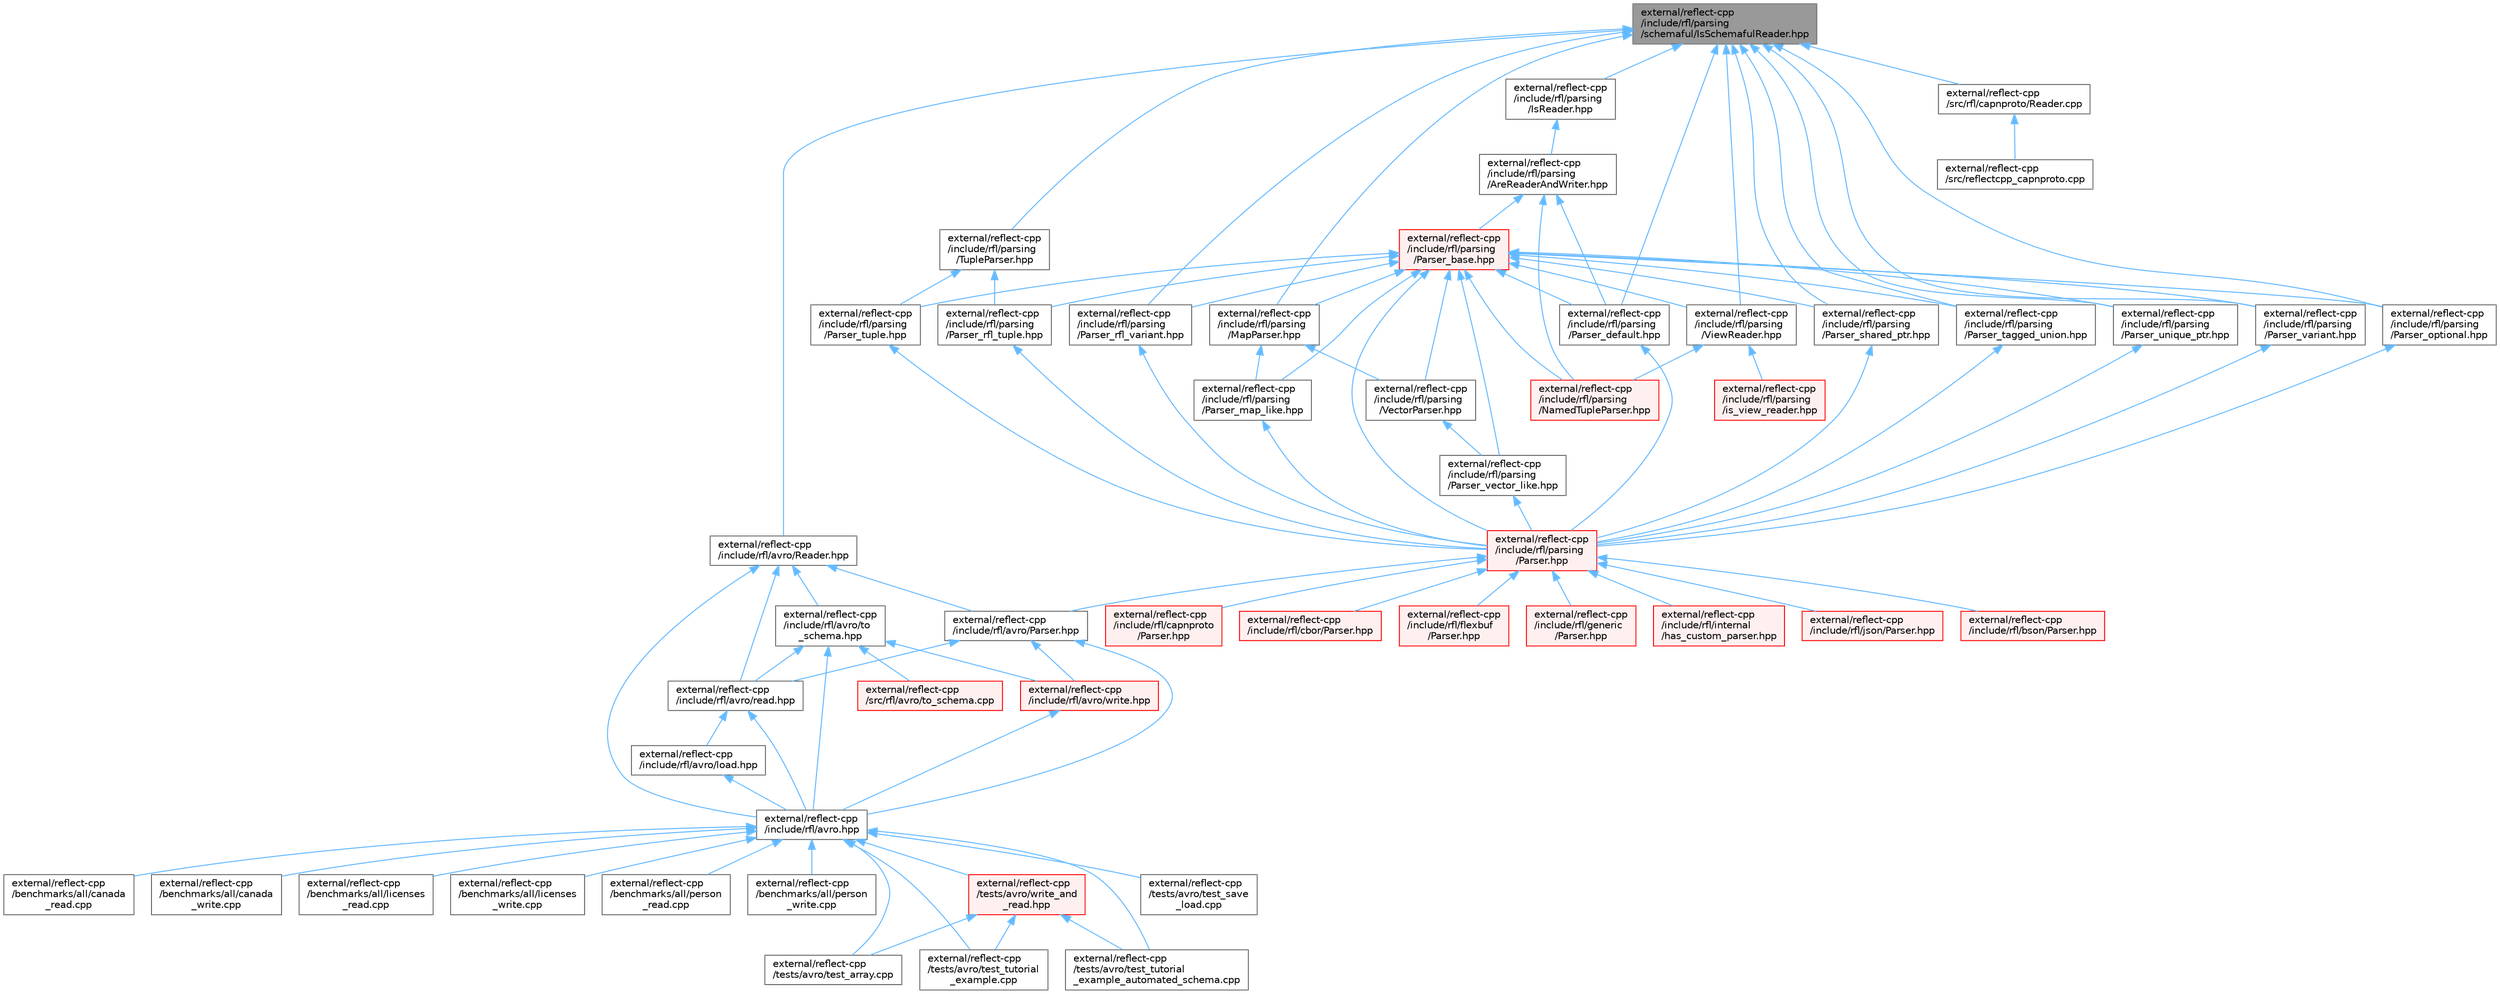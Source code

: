 digraph "external/reflect-cpp/include/rfl/parsing/schemaful/IsSchemafulReader.hpp"
{
 // LATEX_PDF_SIZE
  bgcolor="transparent";
  edge [fontname=Helvetica,fontsize=10,labelfontname=Helvetica,labelfontsize=10];
  node [fontname=Helvetica,fontsize=10,shape=box,height=0.2,width=0.4];
  Node1 [id="Node000001",label="external/reflect-cpp\l/include/rfl/parsing\l/schemaful/IsSchemafulReader.hpp",height=0.2,width=0.4,color="gray40", fillcolor="grey60", style="filled", fontcolor="black",tooltip=" "];
  Node1 -> Node2 [id="edge90_Node000001_Node000002",dir="back",color="steelblue1",style="solid",tooltip=" "];
  Node2 [id="Node000002",label="external/reflect-cpp\l/include/rfl/avro/Reader.hpp",height=0.2,width=0.4,color="grey40", fillcolor="white", style="filled",URL="$avro_2_reader_8hpp.html",tooltip=" "];
  Node2 -> Node3 [id="edge91_Node000002_Node000003",dir="back",color="steelblue1",style="solid",tooltip=" "];
  Node3 [id="Node000003",label="external/reflect-cpp\l/include/rfl/avro.hpp",height=0.2,width=0.4,color="grey40", fillcolor="white", style="filled",URL="$avro_8hpp.html",tooltip=" "];
  Node3 -> Node4 [id="edge92_Node000003_Node000004",dir="back",color="steelblue1",style="solid",tooltip=" "];
  Node4 [id="Node000004",label="external/reflect-cpp\l/benchmarks/all/canada\l_read.cpp",height=0.2,width=0.4,color="grey40", fillcolor="white", style="filled",URL="$canada__read_8cpp.html",tooltip=" "];
  Node3 -> Node5 [id="edge93_Node000003_Node000005",dir="back",color="steelblue1",style="solid",tooltip=" "];
  Node5 [id="Node000005",label="external/reflect-cpp\l/benchmarks/all/canada\l_write.cpp",height=0.2,width=0.4,color="grey40", fillcolor="white", style="filled",URL="$canada__write_8cpp.html",tooltip=" "];
  Node3 -> Node6 [id="edge94_Node000003_Node000006",dir="back",color="steelblue1",style="solid",tooltip=" "];
  Node6 [id="Node000006",label="external/reflect-cpp\l/benchmarks/all/licenses\l_read.cpp",height=0.2,width=0.4,color="grey40", fillcolor="white", style="filled",URL="$licenses__read_8cpp.html",tooltip=" "];
  Node3 -> Node7 [id="edge95_Node000003_Node000007",dir="back",color="steelblue1",style="solid",tooltip=" "];
  Node7 [id="Node000007",label="external/reflect-cpp\l/benchmarks/all/licenses\l_write.cpp",height=0.2,width=0.4,color="grey40", fillcolor="white", style="filled",URL="$licenses__write_8cpp.html",tooltip=" "];
  Node3 -> Node8 [id="edge96_Node000003_Node000008",dir="back",color="steelblue1",style="solid",tooltip=" "];
  Node8 [id="Node000008",label="external/reflect-cpp\l/benchmarks/all/person\l_read.cpp",height=0.2,width=0.4,color="grey40", fillcolor="white", style="filled",URL="$person__read_8cpp.html",tooltip=" "];
  Node3 -> Node9 [id="edge97_Node000003_Node000009",dir="back",color="steelblue1",style="solid",tooltip=" "];
  Node9 [id="Node000009",label="external/reflect-cpp\l/benchmarks/all/person\l_write.cpp",height=0.2,width=0.4,color="grey40", fillcolor="white", style="filled",URL="$person__write_8cpp.html",tooltip=" "];
  Node3 -> Node10 [id="edge98_Node000003_Node000010",dir="back",color="steelblue1",style="solid",tooltip=" "];
  Node10 [id="Node000010",label="external/reflect-cpp\l/tests/avro/test_array.cpp",height=0.2,width=0.4,color="grey40", fillcolor="white", style="filled",URL="$avro_2test__array_8cpp.html",tooltip=" "];
  Node3 -> Node11 [id="edge99_Node000003_Node000011",dir="back",color="steelblue1",style="solid",tooltip=" "];
  Node11 [id="Node000011",label="external/reflect-cpp\l/tests/avro/test_save\l_load.cpp",height=0.2,width=0.4,color="grey40", fillcolor="white", style="filled",URL="$avro_2test__save__load_8cpp.html",tooltip=" "];
  Node3 -> Node12 [id="edge100_Node000003_Node000012",dir="back",color="steelblue1",style="solid",tooltip=" "];
  Node12 [id="Node000012",label="external/reflect-cpp\l/tests/avro/test_tutorial\l_example.cpp",height=0.2,width=0.4,color="grey40", fillcolor="white", style="filled",URL="$avro_2test__tutorial__example_8cpp.html",tooltip=" "];
  Node3 -> Node13 [id="edge101_Node000003_Node000013",dir="back",color="steelblue1",style="solid",tooltip=" "];
  Node13 [id="Node000013",label="external/reflect-cpp\l/tests/avro/test_tutorial\l_example_automated_schema.cpp",height=0.2,width=0.4,color="grey40", fillcolor="white", style="filled",URL="$test__tutorial__example__automated__schema_8cpp.html",tooltip=" "];
  Node3 -> Node14 [id="edge102_Node000003_Node000014",dir="back",color="steelblue1",style="solid",tooltip=" "];
  Node14 [id="Node000014",label="external/reflect-cpp\l/tests/avro/write_and\l_read.hpp",height=0.2,width=0.4,color="red", fillcolor="#FFF0F0", style="filled",URL="$avro_2write__and__read_8hpp.html",tooltip=" "];
  Node14 -> Node10 [id="edge103_Node000014_Node000010",dir="back",color="steelblue1",style="solid",tooltip=" "];
  Node14 -> Node12 [id="edge104_Node000014_Node000012",dir="back",color="steelblue1",style="solid",tooltip=" "];
  Node14 -> Node13 [id="edge105_Node000014_Node000013",dir="back",color="steelblue1",style="solid",tooltip=" "];
  Node2 -> Node57 [id="edge106_Node000002_Node000057",dir="back",color="steelblue1",style="solid",tooltip=" "];
  Node57 [id="Node000057",label="external/reflect-cpp\l/include/rfl/avro/Parser.hpp",height=0.2,width=0.4,color="grey40", fillcolor="white", style="filled",URL="$avro_2_parser_8hpp.html",tooltip=" "];
  Node57 -> Node3 [id="edge107_Node000057_Node000003",dir="back",color="steelblue1",style="solid",tooltip=" "];
  Node57 -> Node58 [id="edge108_Node000057_Node000058",dir="back",color="steelblue1",style="solid",tooltip=" "];
  Node58 [id="Node000058",label="external/reflect-cpp\l/include/rfl/avro/read.hpp",height=0.2,width=0.4,color="grey40", fillcolor="white", style="filled",URL="$avro_2read_8hpp.html",tooltip=" "];
  Node58 -> Node3 [id="edge109_Node000058_Node000003",dir="back",color="steelblue1",style="solid",tooltip=" "];
  Node58 -> Node59 [id="edge110_Node000058_Node000059",dir="back",color="steelblue1",style="solid",tooltip=" "];
  Node59 [id="Node000059",label="external/reflect-cpp\l/include/rfl/avro/load.hpp",height=0.2,width=0.4,color="grey40", fillcolor="white", style="filled",URL="$avro_2load_8hpp.html",tooltip=" "];
  Node59 -> Node3 [id="edge111_Node000059_Node000003",dir="back",color="steelblue1",style="solid",tooltip=" "];
  Node57 -> Node60 [id="edge112_Node000057_Node000060",dir="back",color="steelblue1",style="solid",tooltip=" "];
  Node60 [id="Node000060",label="external/reflect-cpp\l/include/rfl/avro/write.hpp",height=0.2,width=0.4,color="red", fillcolor="#FFF0F0", style="filled",URL="$avro_2write_8hpp.html",tooltip=" "];
  Node60 -> Node3 [id="edge113_Node000060_Node000003",dir="back",color="steelblue1",style="solid",tooltip=" "];
  Node2 -> Node58 [id="edge114_Node000002_Node000058",dir="back",color="steelblue1",style="solid",tooltip=" "];
  Node2 -> Node62 [id="edge115_Node000002_Node000062",dir="back",color="steelblue1",style="solid",tooltip=" "];
  Node62 [id="Node000062",label="external/reflect-cpp\l/include/rfl/avro/to\l_schema.hpp",height=0.2,width=0.4,color="grey40", fillcolor="white", style="filled",URL="$avro_2to__schema_8hpp.html",tooltip=" "];
  Node62 -> Node3 [id="edge116_Node000062_Node000003",dir="back",color="steelblue1",style="solid",tooltip=" "];
  Node62 -> Node58 [id="edge117_Node000062_Node000058",dir="back",color="steelblue1",style="solid",tooltip=" "];
  Node62 -> Node60 [id="edge118_Node000062_Node000060",dir="back",color="steelblue1",style="solid",tooltip=" "];
  Node62 -> Node63 [id="edge119_Node000062_Node000063",dir="back",color="steelblue1",style="solid",tooltip=" "];
  Node63 [id="Node000063",label="external/reflect-cpp\l/src/rfl/avro/to_schema.cpp",height=0.2,width=0.4,color="red", fillcolor="#FFF0F0", style="filled",URL="$avro_2to__schema_8cpp.html",tooltip=" "];
  Node1 -> Node65 [id="edge120_Node000001_Node000065",dir="back",color="steelblue1",style="solid",tooltip=" "];
  Node65 [id="Node000065",label="external/reflect-cpp\l/include/rfl/parsing\l/IsReader.hpp",height=0.2,width=0.4,color="grey40", fillcolor="white", style="filled",URL="$_is_reader_8hpp.html",tooltip=" "];
  Node65 -> Node66 [id="edge121_Node000065_Node000066",dir="back",color="steelblue1",style="solid",tooltip=" "];
  Node66 [id="Node000066",label="external/reflect-cpp\l/include/rfl/parsing\l/AreReaderAndWriter.hpp",height=0.2,width=0.4,color="grey40", fillcolor="white", style="filled",URL="$_are_reader_and_writer_8hpp.html",tooltip=" "];
  Node66 -> Node67 [id="edge122_Node000066_Node000067",dir="back",color="steelblue1",style="solid",tooltip=" "];
  Node67 [id="Node000067",label="external/reflect-cpp\l/include/rfl/parsing\l/NamedTupleParser.hpp",height=0.2,width=0.4,color="red", fillcolor="#FFF0F0", style="filled",URL="$_named_tuple_parser_8hpp.html",tooltip=" "];
  Node66 -> Node726 [id="edge123_Node000066_Node000726",dir="back",color="steelblue1",style="solid",tooltip=" "];
  Node726 [id="Node000726",label="external/reflect-cpp\l/include/rfl/parsing\l/Parser_base.hpp",height=0.2,width=0.4,color="red", fillcolor="#FFF0F0", style="filled",URL="$_parser__base_8hpp.html",tooltip=" "];
  Node726 -> Node734 [id="edge124_Node000726_Node000734",dir="back",color="steelblue1",style="solid",tooltip=" "];
  Node734 [id="Node000734",label="external/reflect-cpp\l/include/rfl/parsing\l/MapParser.hpp",height=0.2,width=0.4,color="grey40", fillcolor="white", style="filled",URL="$_map_parser_8hpp.html",tooltip=" "];
  Node734 -> Node735 [id="edge125_Node000734_Node000735",dir="back",color="steelblue1",style="solid",tooltip=" "];
  Node735 [id="Node000735",label="external/reflect-cpp\l/include/rfl/parsing\l/Parser_map_like.hpp",height=0.2,width=0.4,color="grey40", fillcolor="white", style="filled",URL="$_parser__map__like_8hpp.html",tooltip=" "];
  Node735 -> Node69 [id="edge126_Node000735_Node000069",dir="back",color="steelblue1",style="solid",tooltip=" "];
  Node69 [id="Node000069",label="external/reflect-cpp\l/include/rfl/parsing\l/Parser.hpp",height=0.2,width=0.4,color="red", fillcolor="#FFF0F0", style="filled",URL="$parsing_2_parser_8hpp.html",tooltip=" "];
  Node69 -> Node57 [id="edge127_Node000069_Node000057",dir="back",color="steelblue1",style="solid",tooltip=" "];
  Node69 -> Node70 [id="edge128_Node000069_Node000070",dir="back",color="steelblue1",style="solid",tooltip=" "];
  Node70 [id="Node000070",label="external/reflect-cpp\l/include/rfl/bson/Parser.hpp",height=0.2,width=0.4,color="red", fillcolor="#FFF0F0", style="filled",URL="$bson_2_parser_8hpp.html",tooltip=" "];
  Node69 -> Node115 [id="edge129_Node000069_Node000115",dir="back",color="steelblue1",style="solid",tooltip=" "];
  Node115 [id="Node000115",label="external/reflect-cpp\l/include/rfl/capnproto\l/Parser.hpp",height=0.2,width=0.4,color="red", fillcolor="#FFF0F0", style="filled",URL="$capnproto_2_parser_8hpp.html",tooltip=" "];
  Node69 -> Node168 [id="edge130_Node000069_Node000168",dir="back",color="steelblue1",style="solid",tooltip=" "];
  Node168 [id="Node000168",label="external/reflect-cpp\l/include/rfl/cbor/Parser.hpp",height=0.2,width=0.4,color="red", fillcolor="#FFF0F0", style="filled",URL="$cbor_2_parser_8hpp.html",tooltip=" "];
  Node69 -> Node214 [id="edge131_Node000069_Node000214",dir="back",color="steelblue1",style="solid",tooltip=" "];
  Node214 [id="Node000214",label="external/reflect-cpp\l/include/rfl/flexbuf\l/Parser.hpp",height=0.2,width=0.4,color="red", fillcolor="#FFF0F0", style="filled",URL="$flexbuf_2_parser_8hpp.html",tooltip=" "];
  Node69 -> Node259 [id="edge132_Node000069_Node000259",dir="back",color="steelblue1",style="solid",tooltip=" "];
  Node259 [id="Node000259",label="external/reflect-cpp\l/include/rfl/generic\l/Parser.hpp",height=0.2,width=0.4,color="red", fillcolor="#FFF0F0", style="filled",URL="$generic_2_parser_8hpp.html",tooltip=" "];
  Node69 -> Node695 [id="edge133_Node000069_Node000695",dir="back",color="steelblue1",style="solid",tooltip=" "];
  Node695 [id="Node000695",label="external/reflect-cpp\l/include/rfl/internal\l/has_custom_parser.hpp",height=0.2,width=0.4,color="red", fillcolor="#FFF0F0", style="filled",URL="$has__custom__parser_8hpp.html",tooltip=" "];
  Node69 -> Node696 [id="edge134_Node000069_Node000696",dir="back",color="steelblue1",style="solid",tooltip=" "];
  Node696 [id="Node000696",label="external/reflect-cpp\l/include/rfl/json/Parser.hpp",height=0.2,width=0.4,color="red", fillcolor="#FFF0F0", style="filled",URL="$json_2_parser_8hpp.html",tooltip=" "];
  Node734 -> Node736 [id="edge135_Node000734_Node000736",dir="back",color="steelblue1",style="solid",tooltip=" "];
  Node736 [id="Node000736",label="external/reflect-cpp\l/include/rfl/parsing\l/VectorParser.hpp",height=0.2,width=0.4,color="grey40", fillcolor="white", style="filled",URL="$_vector_parser_8hpp.html",tooltip=" "];
  Node736 -> Node737 [id="edge136_Node000736_Node000737",dir="back",color="steelblue1",style="solid",tooltip=" "];
  Node737 [id="Node000737",label="external/reflect-cpp\l/include/rfl/parsing\l/Parser_vector_like.hpp",height=0.2,width=0.4,color="grey40", fillcolor="white", style="filled",URL="$_parser__vector__like_8hpp.html",tooltip=" "];
  Node737 -> Node69 [id="edge137_Node000737_Node000069",dir="back",color="steelblue1",style="solid",tooltip=" "];
  Node726 -> Node67 [id="edge138_Node000726_Node000067",dir="back",color="steelblue1",style="solid",tooltip=" "];
  Node726 -> Node69 [id="edge139_Node000726_Node000069",dir="back",color="steelblue1",style="solid",tooltip=" "];
  Node726 -> Node739 [id="edge140_Node000726_Node000739",dir="back",color="steelblue1",style="solid",tooltip=" "];
  Node739 [id="Node000739",label="external/reflect-cpp\l/include/rfl/parsing\l/Parser_default.hpp",height=0.2,width=0.4,color="grey40", fillcolor="white", style="filled",URL="$_parser__default_8hpp.html",tooltip=" "];
  Node739 -> Node69 [id="edge141_Node000739_Node000069",dir="back",color="steelblue1",style="solid",tooltip=" "];
  Node726 -> Node735 [id="edge142_Node000726_Node000735",dir="back",color="steelblue1",style="solid",tooltip=" "];
  Node726 -> Node741 [id="edge143_Node000726_Node000741",dir="back",color="steelblue1",style="solid",tooltip=" "];
  Node741 [id="Node000741",label="external/reflect-cpp\l/include/rfl/parsing\l/Parser_optional.hpp",height=0.2,width=0.4,color="grey40", fillcolor="white", style="filled",URL="$_parser__optional_8hpp.html",tooltip=" "];
  Node741 -> Node69 [id="edge144_Node000741_Node000069",dir="back",color="steelblue1",style="solid",tooltip=" "];
  Node726 -> Node748 [id="edge145_Node000726_Node000748",dir="back",color="steelblue1",style="solid",tooltip=" "];
  Node748 [id="Node000748",label="external/reflect-cpp\l/include/rfl/parsing\l/Parser_rfl_tuple.hpp",height=0.2,width=0.4,color="grey40", fillcolor="white", style="filled",URL="$_parser__rfl__tuple_8hpp.html",tooltip=" "];
  Node748 -> Node69 [id="edge146_Node000748_Node000069",dir="back",color="steelblue1",style="solid",tooltip=" "];
  Node726 -> Node732 [id="edge147_Node000726_Node000732",dir="back",color="steelblue1",style="solid",tooltip=" "];
  Node732 [id="Node000732",label="external/reflect-cpp\l/include/rfl/parsing\l/Parser_rfl_variant.hpp",height=0.2,width=0.4,color="grey40", fillcolor="white", style="filled",URL="$_parser__rfl__variant_8hpp.html",tooltip=" "];
  Node732 -> Node69 [id="edge148_Node000732_Node000069",dir="back",color="steelblue1",style="solid",tooltip=" "];
  Node726 -> Node749 [id="edge149_Node000726_Node000749",dir="back",color="steelblue1",style="solid",tooltip=" "];
  Node749 [id="Node000749",label="external/reflect-cpp\l/include/rfl/parsing\l/Parser_shared_ptr.hpp",height=0.2,width=0.4,color="grey40", fillcolor="white", style="filled",URL="$_parser__shared__ptr_8hpp.html",tooltip=" "];
  Node749 -> Node69 [id="edge150_Node000749_Node000069",dir="back",color="steelblue1",style="solid",tooltip=" "];
  Node726 -> Node752 [id="edge151_Node000726_Node000752",dir="back",color="steelblue1",style="solid",tooltip=" "];
  Node752 [id="Node000752",label="external/reflect-cpp\l/include/rfl/parsing\l/Parser_tagged_union.hpp",height=0.2,width=0.4,color="grey40", fillcolor="white", style="filled",URL="$_parser__tagged__union_8hpp.html",tooltip=" "];
  Node752 -> Node69 [id="edge152_Node000752_Node000069",dir="back",color="steelblue1",style="solid",tooltip=" "];
  Node726 -> Node753 [id="edge153_Node000726_Node000753",dir="back",color="steelblue1",style="solid",tooltip=" "];
  Node753 [id="Node000753",label="external/reflect-cpp\l/include/rfl/parsing\l/Parser_tuple.hpp",height=0.2,width=0.4,color="grey40", fillcolor="white", style="filled",URL="$_parser__tuple_8hpp.html",tooltip=" "];
  Node753 -> Node69 [id="edge154_Node000753_Node000069",dir="back",color="steelblue1",style="solid",tooltip=" "];
  Node726 -> Node754 [id="edge155_Node000726_Node000754",dir="back",color="steelblue1",style="solid",tooltip=" "];
  Node754 [id="Node000754",label="external/reflect-cpp\l/include/rfl/parsing\l/Parser_unique_ptr.hpp",height=0.2,width=0.4,color="grey40", fillcolor="white", style="filled",URL="$_parser__unique__ptr_8hpp.html",tooltip=" "];
  Node754 -> Node69 [id="edge156_Node000754_Node000069",dir="back",color="steelblue1",style="solid",tooltip=" "];
  Node726 -> Node733 [id="edge157_Node000726_Node000733",dir="back",color="steelblue1",style="solid",tooltip=" "];
  Node733 [id="Node000733",label="external/reflect-cpp\l/include/rfl/parsing\l/Parser_variant.hpp",height=0.2,width=0.4,color="grey40", fillcolor="white", style="filled",URL="$_parser__variant_8hpp.html",tooltip=" "];
  Node733 -> Node69 [id="edge158_Node000733_Node000069",dir="back",color="steelblue1",style="solid",tooltip=" "];
  Node726 -> Node737 [id="edge159_Node000726_Node000737",dir="back",color="steelblue1",style="solid",tooltip=" "];
  Node726 -> Node736 [id="edge160_Node000726_Node000736",dir="back",color="steelblue1",style="solid",tooltip=" "];
  Node726 -> Node756 [id="edge161_Node000726_Node000756",dir="back",color="steelblue1",style="solid",tooltip=" "];
  Node756 [id="Node000756",label="external/reflect-cpp\l/include/rfl/parsing\l/ViewReader.hpp",height=0.2,width=0.4,color="grey40", fillcolor="white", style="filled",URL="$_view_reader_8hpp.html",tooltip=" "];
  Node756 -> Node67 [id="edge162_Node000756_Node000067",dir="back",color="steelblue1",style="solid",tooltip=" "];
  Node756 -> Node757 [id="edge163_Node000756_Node000757",dir="back",color="steelblue1",style="solid",tooltip=" "];
  Node757 [id="Node000757",label="external/reflect-cpp\l/include/rfl/parsing\l/is_view_reader.hpp",height=0.2,width=0.4,color="red", fillcolor="#FFF0F0", style="filled",URL="$is__view__reader_8hpp.html",tooltip=" "];
  Node66 -> Node739 [id="edge164_Node000066_Node000739",dir="back",color="steelblue1",style="solid",tooltip=" "];
  Node1 -> Node734 [id="edge165_Node000001_Node000734",dir="back",color="steelblue1",style="solid",tooltip=" "];
  Node1 -> Node739 [id="edge166_Node000001_Node000739",dir="back",color="steelblue1",style="solid",tooltip=" "];
  Node1 -> Node741 [id="edge167_Node000001_Node000741",dir="back",color="steelblue1",style="solid",tooltip=" "];
  Node1 -> Node732 [id="edge168_Node000001_Node000732",dir="back",color="steelblue1",style="solid",tooltip=" "];
  Node1 -> Node749 [id="edge169_Node000001_Node000749",dir="back",color="steelblue1",style="solid",tooltip=" "];
  Node1 -> Node752 [id="edge170_Node000001_Node000752",dir="back",color="steelblue1",style="solid",tooltip=" "];
  Node1 -> Node754 [id="edge171_Node000001_Node000754",dir="back",color="steelblue1",style="solid",tooltip=" "];
  Node1 -> Node733 [id="edge172_Node000001_Node000733",dir="back",color="steelblue1",style="solid",tooltip=" "];
  Node1 -> Node759 [id="edge173_Node000001_Node000759",dir="back",color="steelblue1",style="solid",tooltip=" "];
  Node759 [id="Node000759",label="external/reflect-cpp\l/include/rfl/parsing\l/TupleParser.hpp",height=0.2,width=0.4,color="grey40", fillcolor="white", style="filled",URL="$_tuple_parser_8hpp.html",tooltip=" "];
  Node759 -> Node748 [id="edge174_Node000759_Node000748",dir="back",color="steelblue1",style="solid",tooltip=" "];
  Node759 -> Node753 [id="edge175_Node000759_Node000753",dir="back",color="steelblue1",style="solid",tooltip=" "];
  Node1 -> Node756 [id="edge176_Node000001_Node000756",dir="back",color="steelblue1",style="solid",tooltip=" "];
  Node1 -> Node760 [id="edge177_Node000001_Node000760",dir="back",color="steelblue1",style="solid",tooltip=" "];
  Node760 [id="Node000760",label="external/reflect-cpp\l/src/rfl/capnproto/Reader.cpp",height=0.2,width=0.4,color="grey40", fillcolor="white", style="filled",URL="$_reader_8cpp.html",tooltip=" "];
  Node760 -> Node269 [id="edge178_Node000760_Node000269",dir="back",color="steelblue1",style="solid",tooltip=" "];
  Node269 [id="Node000269",label="external/reflect-cpp\l/src/reflectcpp_capnproto.cpp",height=0.2,width=0.4,color="grey40", fillcolor="white", style="filled",URL="$reflectcpp__capnproto_8cpp.html",tooltip=" "];
}
